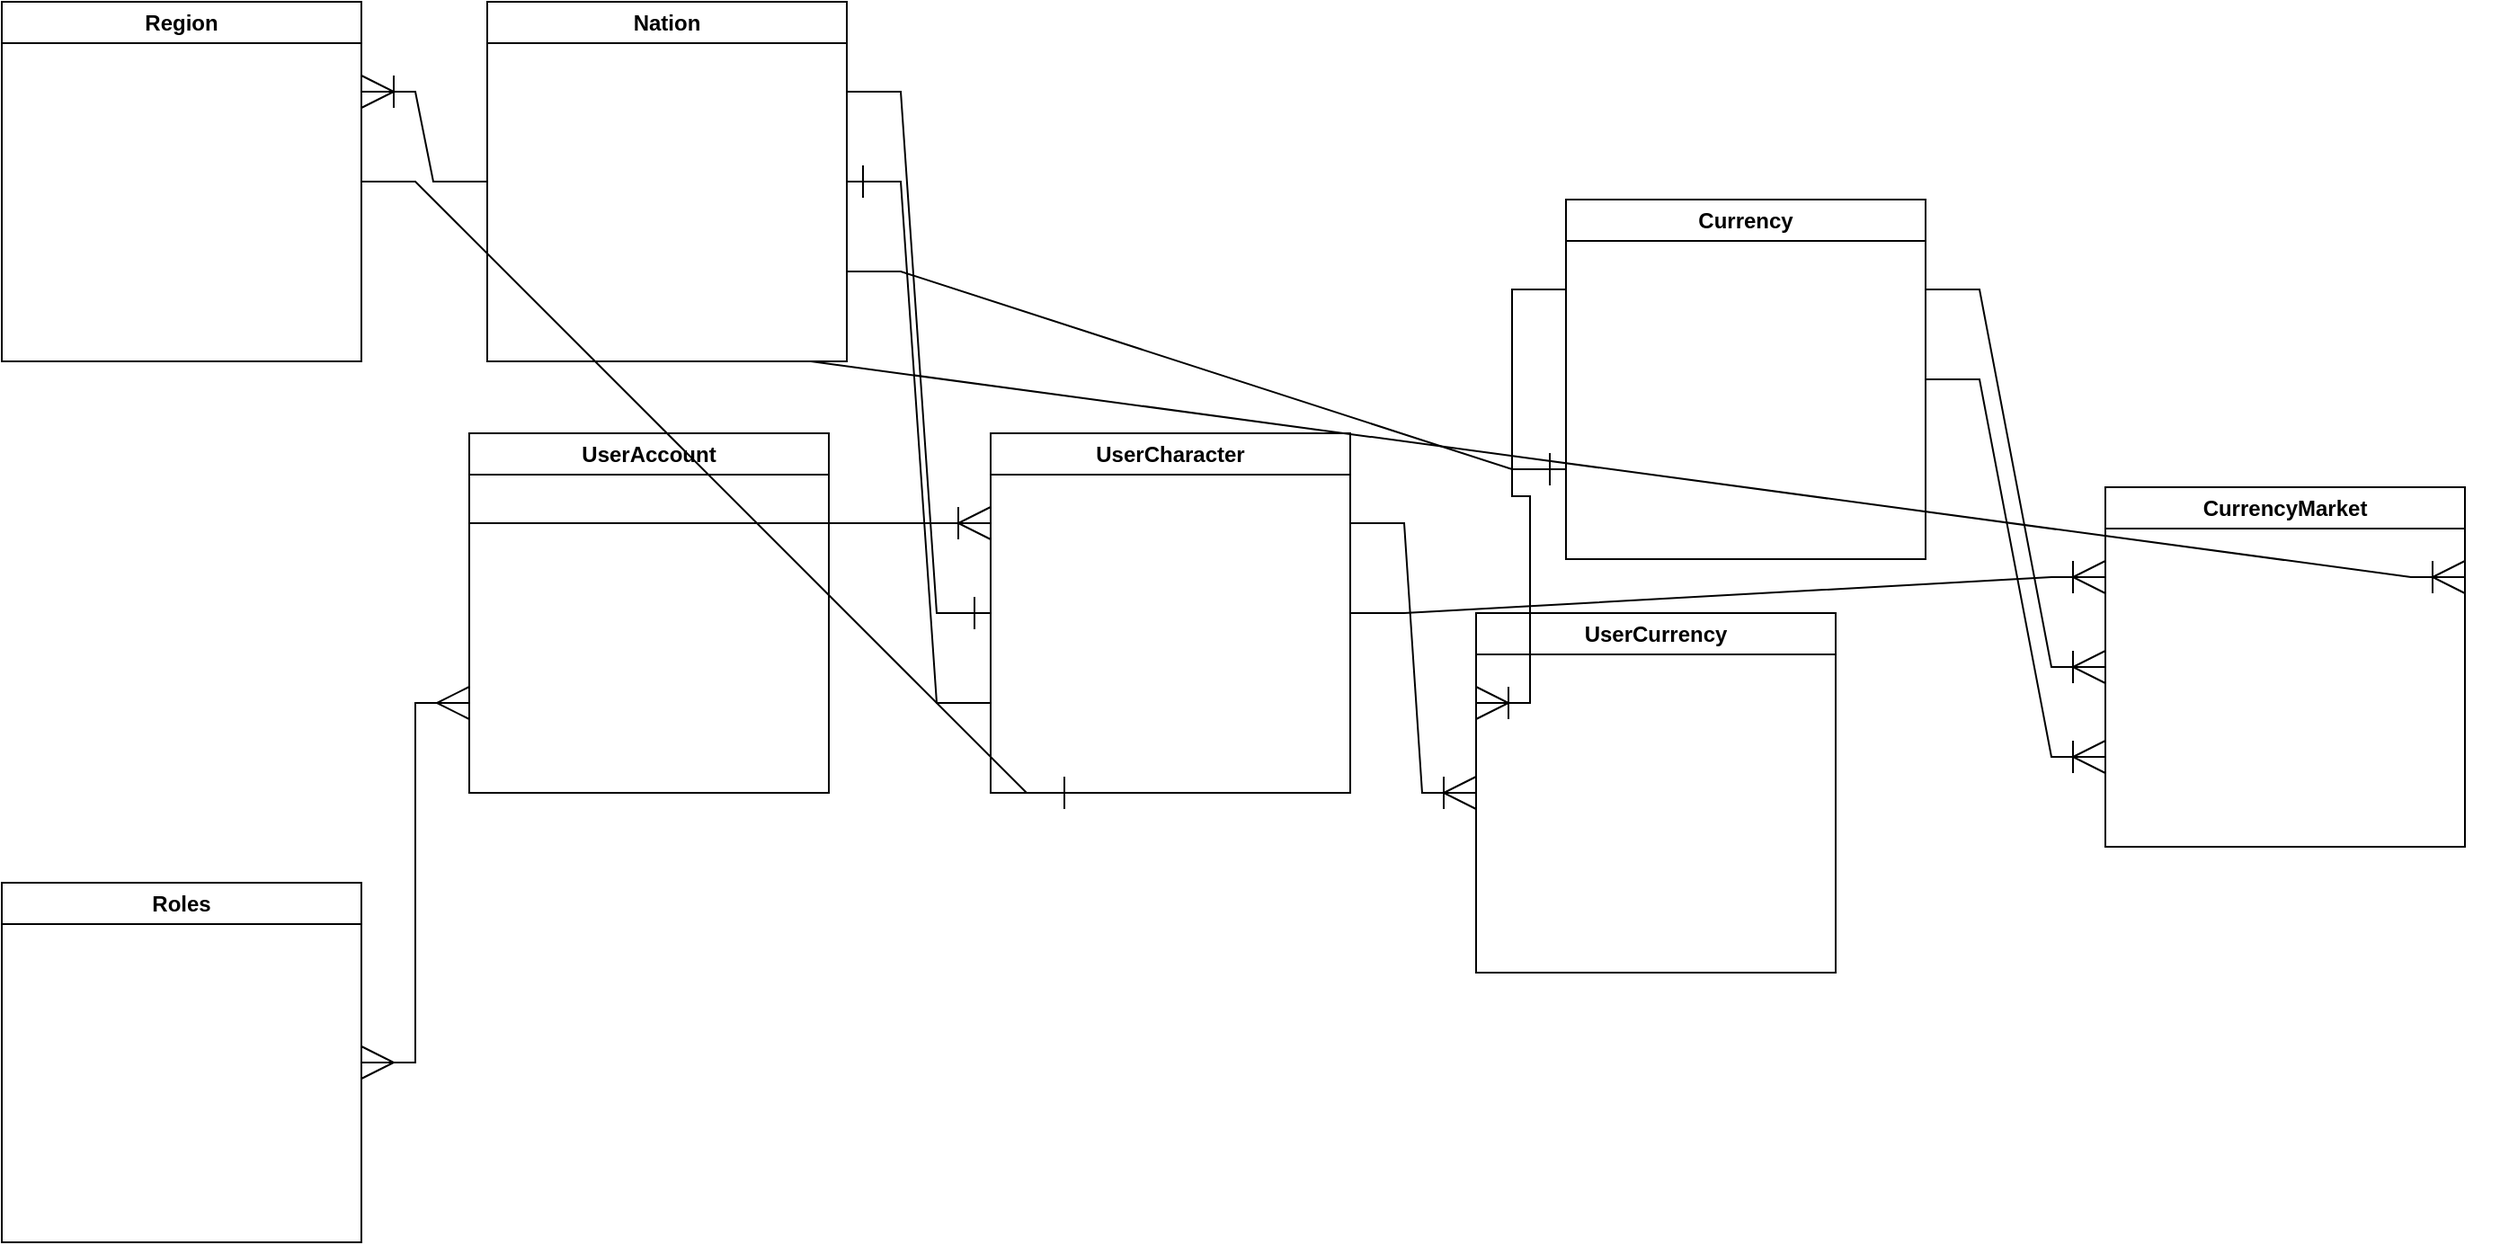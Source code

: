 <mxfile version="20.8.22" type="device"><diagram id="Hojm-cRIcZ9hno3prdGn" name="Page-1"><mxGraphModel dx="1114" dy="615" grid="1" gridSize="10" guides="1" tooltips="1" connect="1" arrows="1" fold="1" page="1" pageScale="1" pageWidth="850" pageHeight="1100" math="0" shadow="0"><root><mxCell id="0"/><mxCell id="1" parent="0"/><mxCell id="Uen6yBsyUAteZyMcOoLf-1" value="Currency" style="swimlane;whiteSpace=wrap;html=1;" parent="1" vertex="1"><mxGeometry x="960" y="120" width="200" height="200" as="geometry"/></mxCell><mxCell id="Uen6yBsyUAteZyMcOoLf-3" value="Roles" style="swimlane;whiteSpace=wrap;html=1;" parent="1" vertex="1"><mxGeometry x="90" y="500" width="200" height="200" as="geometry"/></mxCell><mxCell id="Uen6yBsyUAteZyMcOoLf-4" value="UserCharacter" style="swimlane;whiteSpace=wrap;html=1;" parent="1" vertex="1"><mxGeometry x="640" y="250" width="200" height="200" as="geometry"/></mxCell><mxCell id="Uen6yBsyUAteZyMcOoLf-5" value="UserCurrency" style="swimlane;whiteSpace=wrap;html=1;" parent="1" vertex="1"><mxGeometry x="910" y="350" width="200" height="200" as="geometry"/></mxCell><mxCell id="Uen6yBsyUAteZyMcOoLf-6" value="UserAccount" style="swimlane;whiteSpace=wrap;html=1;" parent="1" vertex="1"><mxGeometry x="350" y="250" width="200" height="200" as="geometry"/></mxCell><mxCell id="Uen6yBsyUAteZyMcOoLf-8" value="" style="edgeStyle=entityRelationEdgeStyle;fontSize=12;html=1;endArrow=ERoneToMany;rounded=0;endSize=16;exitX=0;exitY=0.25;exitDx=0;exitDy=0;entryX=0;entryY=0.25;entryDx=0;entryDy=0;" parent="1" source="Uen6yBsyUAteZyMcOoLf-6" target="Uen6yBsyUAteZyMcOoLf-4" edge="1"><mxGeometry width="100" height="100" relative="1" as="geometry"><mxPoint x="230" y="640" as="sourcePoint"/><mxPoint x="320" y="390" as="targetPoint"/></mxGeometry></mxCell><mxCell id="Uen6yBsyUAteZyMcOoLf-9" value="" style="edgeStyle=entityRelationEdgeStyle;fontSize=12;html=1;endArrow=ERoneToMany;rounded=0;endSize=16;exitX=0;exitY=0.25;exitDx=0;exitDy=0;entryX=0;entryY=0.25;entryDx=0;entryDy=0;" parent="1" source="Uen6yBsyUAteZyMcOoLf-1" target="Uen6yBsyUAteZyMcOoLf-5" edge="1"><mxGeometry width="100" height="100" relative="1" as="geometry"><mxPoint x="200" y="650" as="sourcePoint"/><mxPoint x="330" y="400" as="targetPoint"/></mxGeometry></mxCell><mxCell id="Uen6yBsyUAteZyMcOoLf-10" value="" style="edgeStyle=entityRelationEdgeStyle;fontSize=12;html=1;endArrow=ERoneToMany;rounded=0;endSize=16;exitX=1;exitY=0.25;exitDx=0;exitDy=0;entryX=0;entryY=0.5;entryDx=0;entryDy=0;" parent="1" source="Uen6yBsyUAteZyMcOoLf-4" target="Uen6yBsyUAteZyMcOoLf-5" edge="1"><mxGeometry width="100" height="100" relative="1" as="geometry"><mxPoint x="210" y="660" as="sourcePoint"/><mxPoint x="340" y="410" as="targetPoint"/></mxGeometry></mxCell><mxCell id="Uen6yBsyUAteZyMcOoLf-13" value="" style="edgeStyle=entityRelationEdgeStyle;fontSize=12;html=1;endArrow=ERmany;startArrow=ERmany;rounded=0;endSize=16;exitX=1;exitY=0.5;exitDx=0;exitDy=0;startSize=16;entryX=0;entryY=0.75;entryDx=0;entryDy=0;" parent="1" source="Uen6yBsyUAteZyMcOoLf-3" target="Uen6yBsyUAteZyMcOoLf-6" edge="1"><mxGeometry width="100" height="100" relative="1" as="geometry"><mxPoint x="530" y="480" as="sourcePoint"/><mxPoint x="180" y="550" as="targetPoint"/></mxGeometry></mxCell><mxCell id="Uen6yBsyUAteZyMcOoLf-14" value="Nation" style="swimlane;whiteSpace=wrap;html=1;" parent="1" vertex="1"><mxGeometry x="360" y="10" width="200" height="200" as="geometry"/></mxCell><mxCell id="Uen6yBsyUAteZyMcOoLf-16" value="" style="edgeStyle=entityRelationEdgeStyle;fontSize=12;html=1;endArrow=ERone;endFill=1;rounded=0;startSize=16;endSize=16;exitX=1;exitY=0.25;exitDx=0;exitDy=0;entryX=0;entryY=0.5;entryDx=0;entryDy=0;" parent="1" source="Uen6yBsyUAteZyMcOoLf-14" target="Uen6yBsyUAteZyMcOoLf-4" edge="1"><mxGeometry x="-1" y="233" width="100" height="100" relative="1" as="geometry"><mxPoint x="150" y="390" as="sourcePoint"/><mxPoint x="250" y="290" as="targetPoint"/><mxPoint x="-230" y="193" as="offset"/></mxGeometry></mxCell><mxCell id="Uen6yBsyUAteZyMcOoLf-17" value="" style="edgeStyle=entityRelationEdgeStyle;fontSize=12;html=1;endArrow=ERone;endFill=1;rounded=0;startSize=16;endSize=16;exitX=0;exitY=0.75;exitDx=0;exitDy=0;entryX=1;entryY=0.5;entryDx=0;entryDy=0;" parent="1" source="Uen6yBsyUAteZyMcOoLf-4" target="Uen6yBsyUAteZyMcOoLf-14" edge="1"><mxGeometry x="-1" y="233" width="100" height="100" relative="1" as="geometry"><mxPoint x="560" y="70" as="sourcePoint"/><mxPoint x="650" y="360" as="targetPoint"/><mxPoint x="-230" y="193" as="offset"/></mxGeometry></mxCell><mxCell id="Jn5BYu8CrCSiT58tHVRx-1" value="Region" style="swimlane;whiteSpace=wrap;html=1;" vertex="1" parent="1"><mxGeometry x="90" y="10" width="200" height="200" as="geometry"/></mxCell><mxCell id="Jn5BYu8CrCSiT58tHVRx-2" value="" style="edgeStyle=entityRelationEdgeStyle;fontSize=12;html=1;endArrow=ERoneToMany;rounded=0;endSize=16;entryX=1;entryY=0.25;entryDx=0;entryDy=0;exitX=0;exitY=0.5;exitDx=0;exitDy=0;" edge="1" parent="1" source="Uen6yBsyUAteZyMcOoLf-14" target="Jn5BYu8CrCSiT58tHVRx-1"><mxGeometry width="100" height="100" relative="1" as="geometry"><mxPoint x="360" y="50" as="sourcePoint"/><mxPoint x="290" y="50" as="targetPoint"/></mxGeometry></mxCell><mxCell id="Jn5BYu8CrCSiT58tHVRx-3" value="" style="edgeStyle=entityRelationEdgeStyle;fontSize=12;html=1;endArrow=ERone;endFill=1;rounded=0;startSize=16;endSize=16;exitX=1;exitY=0.75;exitDx=0;exitDy=0;entryX=0;entryY=0.75;entryDx=0;entryDy=0;" edge="1" parent="1" source="Uen6yBsyUAteZyMcOoLf-14" target="Uen6yBsyUAteZyMcOoLf-1"><mxGeometry x="-1" y="233" width="100" height="100" relative="1" as="geometry"><mxPoint x="570" y="70" as="sourcePoint"/><mxPoint x="650" y="360" as="targetPoint"/><mxPoint x="-230" y="193" as="offset"/></mxGeometry></mxCell><mxCell id="Jn5BYu8CrCSiT58tHVRx-4" value="CurrencyMarket" style="swimlane;whiteSpace=wrap;html=1;startSize=23;" vertex="1" parent="1"><mxGeometry x="1260" y="280" width="200" height="200" as="geometry"/></mxCell><mxCell id="Jn5BYu8CrCSiT58tHVRx-5" value="" style="edgeStyle=entityRelationEdgeStyle;fontSize=12;html=1;endArrow=ERoneToMany;rounded=0;endSize=16;exitX=1;exitY=0.5;exitDx=0;exitDy=0;entryX=0;entryY=0.25;entryDx=0;entryDy=0;" edge="1" parent="1" source="Uen6yBsyUAteZyMcOoLf-4" target="Jn5BYu8CrCSiT58tHVRx-4"><mxGeometry width="100" height="100" relative="1" as="geometry"><mxPoint x="850" y="310" as="sourcePoint"/><mxPoint x="920" y="460" as="targetPoint"/></mxGeometry></mxCell><mxCell id="Jn5BYu8CrCSiT58tHVRx-6" value="" style="edgeStyle=entityRelationEdgeStyle;fontSize=12;html=1;endArrow=ERoneToMany;rounded=0;endSize=16;exitX=1;exitY=0.25;exitDx=0;exitDy=0;entryX=0;entryY=0.5;entryDx=0;entryDy=0;" edge="1" parent="1" source="Uen6yBsyUAteZyMcOoLf-1" target="Jn5BYu8CrCSiT58tHVRx-4"><mxGeometry width="100" height="100" relative="1" as="geometry"><mxPoint x="860" y="320" as="sourcePoint"/><mxPoint x="930" y="470" as="targetPoint"/></mxGeometry></mxCell><mxCell id="Jn5BYu8CrCSiT58tHVRx-7" value="" style="edgeStyle=entityRelationEdgeStyle;fontSize=12;html=1;endArrow=ERoneToMany;rounded=0;endSize=16;exitX=1;exitY=0.5;exitDx=0;exitDy=0;entryX=0;entryY=0.75;entryDx=0;entryDy=0;" edge="1" parent="1" source="Uen6yBsyUAteZyMcOoLf-1" target="Jn5BYu8CrCSiT58tHVRx-4"><mxGeometry width="100" height="100" relative="1" as="geometry"><mxPoint x="1170" y="180" as="sourcePoint"/><mxPoint x="1240" y="400" as="targetPoint"/></mxGeometry></mxCell><mxCell id="Jn5BYu8CrCSiT58tHVRx-8" value="" style="edgeStyle=entityRelationEdgeStyle;fontSize=12;html=1;endArrow=ERoneToMany;rounded=0;endSize=16;entryX=1;entryY=0.25;entryDx=0;entryDy=0;exitX=0.75;exitY=1;exitDx=0;exitDy=0;" edge="1" parent="1" source="Uen6yBsyUAteZyMcOoLf-14" target="Jn5BYu8CrCSiT58tHVRx-4"><mxGeometry width="100" height="100" relative="1" as="geometry"><mxPoint x="450" y="90" as="sourcePoint"/><mxPoint x="1190" y="420" as="targetPoint"/></mxGeometry></mxCell><mxCell id="Jn5BYu8CrCSiT58tHVRx-10" value="" style="edgeStyle=entityRelationEdgeStyle;fontSize=12;html=1;endArrow=ERone;endFill=1;rounded=0;startSize=16;endSize=16;exitX=1;exitY=0.5;exitDx=0;exitDy=0;entryX=0.25;entryY=1;entryDx=0;entryDy=0;" edge="1" parent="1" source="Jn5BYu8CrCSiT58tHVRx-1" target="Uen6yBsyUAteZyMcOoLf-4"><mxGeometry x="-1" y="233" width="100" height="100" relative="1" as="geometry"><mxPoint x="650" y="410" as="sourcePoint"/><mxPoint x="660" y="500" as="targetPoint"/><mxPoint x="-230" y="193" as="offset"/></mxGeometry></mxCell></root></mxGraphModel></diagram></mxfile>